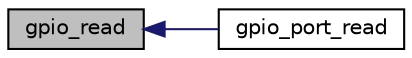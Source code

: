digraph "gpio_read"
{
  edge [fontname="Helvetica",fontsize="10",labelfontname="Helvetica",labelfontsize="10"];
  node [fontname="Helvetica",fontsize="10",shape=record];
  rankdir="LR";
  Node1 [label="gpio_read",height=0.2,width=0.4,color="black", fillcolor="grey75", style="filled", fontcolor="black"];
  Node1 -> Node2 [dir="back",color="midnightblue",fontsize="10",style="solid",fontname="Helvetica"];
  Node2 [label="gpio_port_read",height=0.2,width=0.4,color="black", fillcolor="white", style="filled",URL="$group__gpio__control.html#gae3a2f79057d2a87a5f08b28242ea8ba8",tooltip="Read level of all pins from a port (atomic) "];
}
